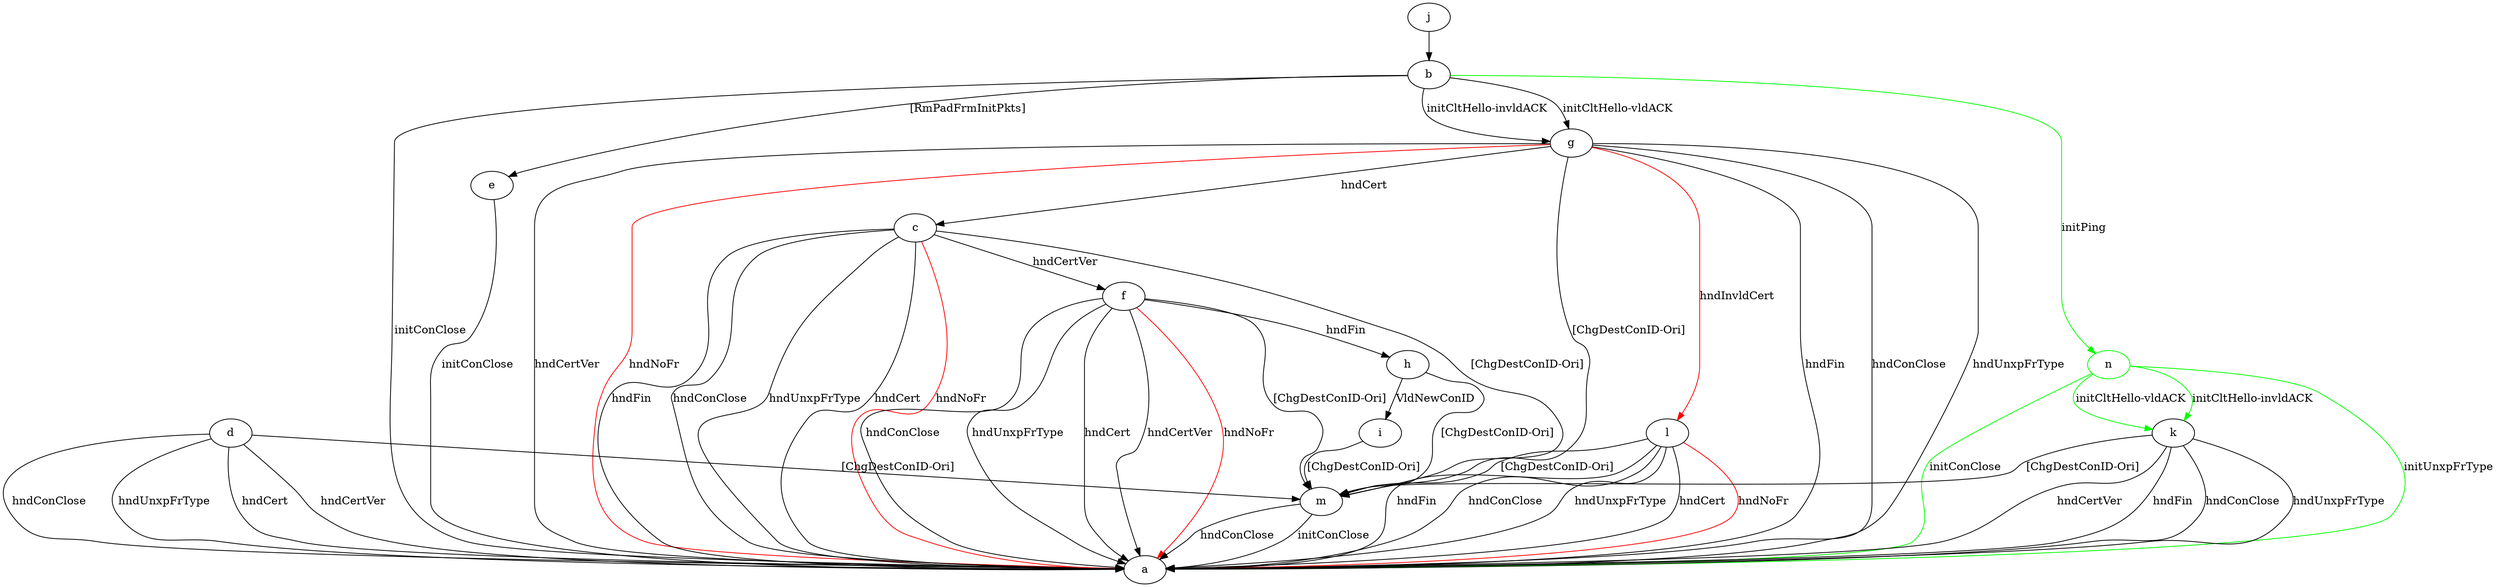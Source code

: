 digraph "" {
	b -> a	[key=0,
		label="initConClose "];
	b -> e	[key=0,
		label="[RmPadFrmInitPkts] "];
	b -> g	[key=0,
		label="initCltHello-vldACK "];
	b -> g	[key=1,
		label="initCltHello-invldACK "];
	n	[color=green];
	b -> n	[key=0,
		color=green,
		label="initPing "];
	c -> a	[key=0,
		label="hndFin "];
	c -> a	[key=1,
		label="hndConClose "];
	c -> a	[key=2,
		label="hndUnxpFrType "];
	c -> a	[key=3,
		label="hndCert "];
	c -> a	[key=4,
		color=red,
		label="hndNoFr "];
	c -> f	[key=0,
		label="hndCertVer "];
	c -> m	[key=0,
		label="[ChgDestConID-Ori] "];
	d -> a	[key=0,
		label="hndConClose "];
	d -> a	[key=1,
		label="hndUnxpFrType "];
	d -> a	[key=2,
		label="hndCert "];
	d -> a	[key=3,
		label="hndCertVer "];
	d -> m	[key=0,
		label="[ChgDestConID-Ori] "];
	e -> a	[key=0,
		label="initConClose "];
	f -> a	[key=0,
		label="hndConClose "];
	f -> a	[key=1,
		label="hndUnxpFrType "];
	f -> a	[key=2,
		label="hndCert "];
	f -> a	[key=3,
		label="hndCertVer "];
	f -> a	[key=4,
		color=red,
		label="hndNoFr "];
	f -> h	[key=0,
		label="hndFin "];
	f -> m	[key=0,
		label="[ChgDestConID-Ori] "];
	g -> a	[key=0,
		label="hndFin "];
	g -> a	[key=1,
		label="hndConClose "];
	g -> a	[key=2,
		label="hndUnxpFrType "];
	g -> a	[key=3,
		label="hndCertVer "];
	g -> a	[key=4,
		color=red,
		label="hndNoFr "];
	g -> c	[key=0,
		label="hndCert "];
	g -> l	[key=0,
		color=red,
		label="hndInvldCert "];
	g -> m	[key=0,
		label="[ChgDestConID-Ori] "];
	h -> i	[key=0,
		label="VldNewConID "];
	h -> m	[key=0,
		label="[ChgDestConID-Ori] "];
	i -> m	[key=0,
		label="[ChgDestConID-Ori] "];
	j -> b	[key=0];
	k -> a	[key=0,
		label="hndFin "];
	k -> a	[key=1,
		label="hndConClose "];
	k -> a	[key=2,
		label="hndUnxpFrType "];
	k -> a	[key=3,
		label="hndCertVer "];
	k -> m	[key=0,
		label="[ChgDestConID-Ori] "];
	l -> a	[key=0,
		label="hndFin "];
	l -> a	[key=1,
		label="hndConClose "];
	l -> a	[key=2,
		label="hndUnxpFrType "];
	l -> a	[key=3,
		label="hndCert "];
	l -> a	[key=4,
		color=red,
		label="hndNoFr "];
	l -> m	[key=0,
		label="[ChgDestConID-Ori] "];
	m -> a	[key=0,
		label="initConClose "];
	m -> a	[key=1,
		label="hndConClose "];
	n -> a	[key=0,
		color=green,
		label="initConClose "];
	n -> a	[key=1,
		color=green,
		label="initUnxpFrType "];
	n -> k	[key=0,
		color=green,
		label="initCltHello-vldACK "];
	n -> k	[key=1,
		color=green,
		label="initCltHello-invldACK "];
}
